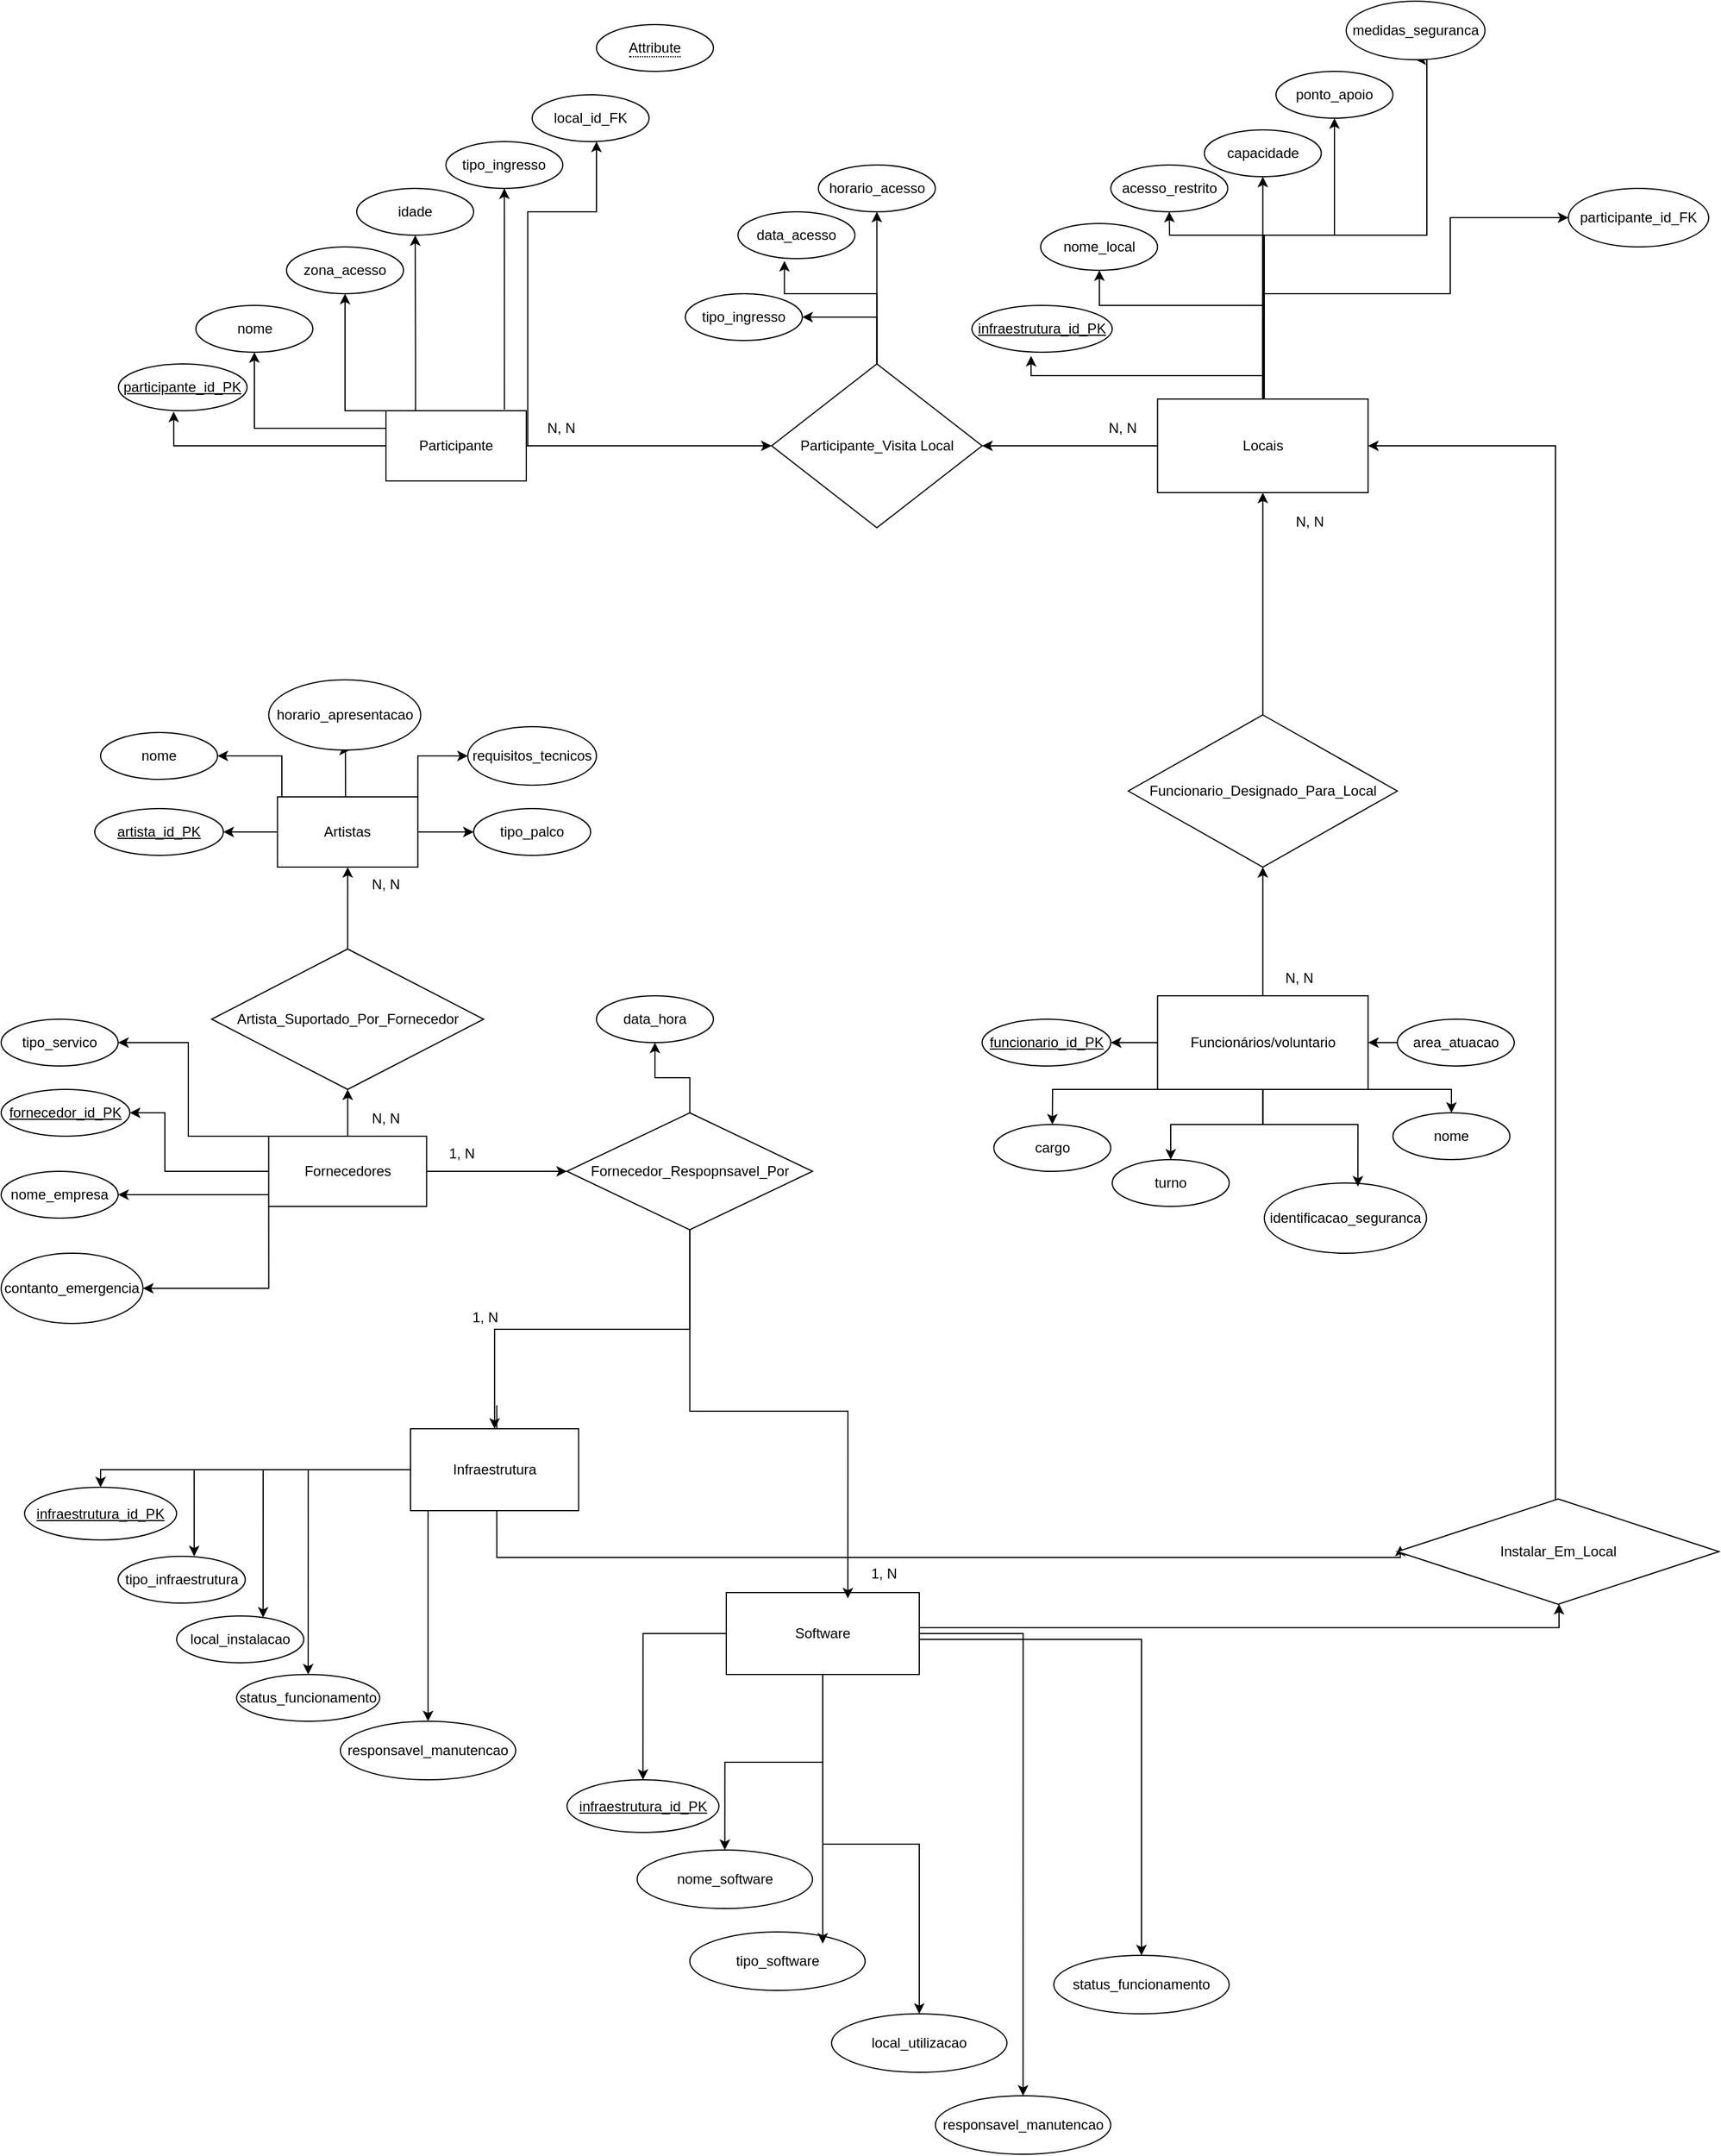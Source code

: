<mxfile version="24.8.4">
  <diagram name="Página-1" id="hL2a2Nl7HlBN7vKdsbAJ">
    <mxGraphModel dx="2138" dy="2389" grid="1" gridSize="10" guides="1" tooltips="1" connect="1" arrows="1" fold="1" page="1" pageScale="1" pageWidth="827" pageHeight="1169" math="0" shadow="0">
      <root>
        <mxCell id="0" />
        <mxCell id="1" parent="0" />
        <mxCell id="MAmqwICPZgWBD1YirxLC-1" style="edgeStyle=orthogonalEdgeStyle;rounded=0;orthogonalLoop=1;jettySize=auto;html=1;" parent="1" source="MAmqwICPZgWBD1YirxLC-2" target="MAmqwICPZgWBD1YirxLC-13" edge="1">
          <mxGeometry relative="1" as="geometry" />
        </mxCell>
        <mxCell id="AtauicXUbGzkKiZJgYS7-9" style="edgeStyle=orthogonalEdgeStyle;rounded=0;orthogonalLoop=1;jettySize=auto;html=1;exitX=0;exitY=0.25;exitDx=0;exitDy=0;entryX=0.5;entryY=1;entryDx=0;entryDy=0;" parent="1" source="MAmqwICPZgWBD1YirxLC-2" target="AtauicXUbGzkKiZJgYS7-2" edge="1">
          <mxGeometry relative="1" as="geometry" />
        </mxCell>
        <mxCell id="AtauicXUbGzkKiZJgYS7-10" style="edgeStyle=orthogonalEdgeStyle;rounded=0;orthogonalLoop=1;jettySize=auto;html=1;exitX=0;exitY=0;exitDx=0;exitDy=0;entryX=0.5;entryY=1;entryDx=0;entryDy=0;" parent="1" source="MAmqwICPZgWBD1YirxLC-2" target="AtauicXUbGzkKiZJgYS7-6" edge="1">
          <mxGeometry relative="1" as="geometry">
            <Array as="points">
              <mxPoint x="254.25" y="190" />
            </Array>
          </mxGeometry>
        </mxCell>
        <mxCell id="AtauicXUbGzkKiZJgYS7-11" style="edgeStyle=orthogonalEdgeStyle;rounded=0;orthogonalLoop=1;jettySize=auto;html=1;entryX=0.5;entryY=1;entryDx=0;entryDy=0;" parent="1" source="MAmqwICPZgWBD1YirxLC-2" target="AtauicXUbGzkKiZJgYS7-8" edge="1">
          <mxGeometry relative="1" as="geometry">
            <Array as="points">
              <mxPoint x="314.25" y="140" />
              <mxPoint x="314.25" y="140" />
            </Array>
          </mxGeometry>
        </mxCell>
        <mxCell id="lgWhGyKQgJtdNcwbpB5y-18" style="edgeStyle=orthogonalEdgeStyle;rounded=0;orthogonalLoop=1;jettySize=auto;html=1;entryX=0.5;entryY=1;entryDx=0;entryDy=0;" edge="1" parent="1" source="MAmqwICPZgWBD1YirxLC-2">
          <mxGeometry relative="1" as="geometry">
            <mxPoint x="469" y="-40" as="targetPoint" />
            <Array as="points">
              <mxPoint x="410.25" y="220" />
              <mxPoint x="410.25" y="20" />
              <mxPoint x="469.25" y="20" />
            </Array>
          </mxGeometry>
        </mxCell>
        <mxCell id="MAmqwICPZgWBD1YirxLC-2" value="Participante" style="rounded=0;whiteSpace=wrap;html=1;" parent="1" vertex="1">
          <mxGeometry x="289" y="190" width="120" height="60" as="geometry" />
        </mxCell>
        <mxCell id="MAmqwICPZgWBD1YirxLC-3" value="" style="edgeStyle=orthogonalEdgeStyle;rounded=0;orthogonalLoop=1;jettySize=auto;html=1;" parent="1" edge="1">
          <mxGeometry relative="1" as="geometry">
            <mxPoint x="383.75" y="1040" as="sourcePoint" />
            <mxPoint x="1156.25" y="1160" as="targetPoint" />
            <Array as="points">
              <mxPoint x="383.75" y="1170" />
              <mxPoint x="1156.75" y="1170" />
            </Array>
          </mxGeometry>
        </mxCell>
        <mxCell id="AtauicXUbGzkKiZJgYS7-69" style="edgeStyle=orthogonalEdgeStyle;rounded=0;orthogonalLoop=1;jettySize=auto;html=1;" parent="1" source="MAmqwICPZgWBD1YirxLC-4" target="AtauicXUbGzkKiZJgYS7-68" edge="1">
          <mxGeometry relative="1" as="geometry">
            <Array as="points">
              <mxPoint x="250" y="1095" />
              <mxPoint x="250" y="1095" />
            </Array>
          </mxGeometry>
        </mxCell>
        <mxCell id="AtauicXUbGzkKiZJgYS7-80" style="edgeStyle=orthogonalEdgeStyle;rounded=0;orthogonalLoop=1;jettySize=auto;html=1;entryX=0.5;entryY=0;entryDx=0;entryDy=0;" parent="1" source="MAmqwICPZgWBD1YirxLC-4" target="AtauicXUbGzkKiZJgYS7-76" edge="1">
          <mxGeometry relative="1" as="geometry">
            <Array as="points">
              <mxPoint x="320" y="1100" />
              <mxPoint x="320" y="1100" />
            </Array>
          </mxGeometry>
        </mxCell>
        <mxCell id="AtauicXUbGzkKiZJgYS7-81" style="edgeStyle=orthogonalEdgeStyle;rounded=0;orthogonalLoop=1;jettySize=auto;html=1;" parent="1" source="MAmqwICPZgWBD1YirxLC-4" target="AtauicXUbGzkKiZJgYS7-77" edge="1">
          <mxGeometry relative="1" as="geometry" />
        </mxCell>
        <mxCell id="MAmqwICPZgWBD1YirxLC-4" value="Infraestrutura" style="rounded=0;whiteSpace=wrap;html=1;" parent="1" vertex="1">
          <mxGeometry x="310" y="1060" width="143.75" height="70" as="geometry" />
        </mxCell>
        <mxCell id="MAmqwICPZgWBD1YirxLC-5" style="edgeStyle=orthogonalEdgeStyle;rounded=0;orthogonalLoop=1;jettySize=auto;html=1;" parent="1" source="MAmqwICPZgWBD1YirxLC-6" target="MAmqwICPZgWBD1YirxLC-13" edge="1">
          <mxGeometry relative="1" as="geometry" />
        </mxCell>
        <mxCell id="AtauicXUbGzkKiZJgYS7-56" style="edgeStyle=orthogonalEdgeStyle;rounded=0;orthogonalLoop=1;jettySize=auto;html=1;entryX=0.5;entryY=1;entryDx=0;entryDy=0;" parent="1" source="MAmqwICPZgWBD1YirxLC-6" target="AtauicXUbGzkKiZJgYS7-60" edge="1">
          <mxGeometry relative="1" as="geometry">
            <mxPoint x="918.75" y="90" as="targetPoint" />
            <Array as="points">
              <mxPoint x="1040" y="100" />
              <mxPoint x="899" y="100" />
              <mxPoint x="899" y="70" />
            </Array>
          </mxGeometry>
        </mxCell>
        <mxCell id="AtauicXUbGzkKiZJgYS7-63" style="edgeStyle=orthogonalEdgeStyle;rounded=0;orthogonalLoop=1;jettySize=auto;html=1;entryX=0.5;entryY=1;entryDx=0;entryDy=0;" parent="1" source="MAmqwICPZgWBD1YirxLC-6" target="AtauicXUbGzkKiZJgYS7-61" edge="1">
          <mxGeometry relative="1" as="geometry" />
        </mxCell>
        <mxCell id="AtauicXUbGzkKiZJgYS7-66" style="edgeStyle=orthogonalEdgeStyle;rounded=0;orthogonalLoop=1;jettySize=auto;html=1;entryX=0.5;entryY=1;entryDx=0;entryDy=0;" parent="1" source="MAmqwICPZgWBD1YirxLC-6" target="AtauicXUbGzkKiZJgYS7-64" edge="1">
          <mxGeometry relative="1" as="geometry">
            <Array as="points">
              <mxPoint x="1039" y="40" />
              <mxPoint x="1100" y="40" />
            </Array>
          </mxGeometry>
        </mxCell>
        <mxCell id="AtauicXUbGzkKiZJgYS7-67" style="edgeStyle=orthogonalEdgeStyle;rounded=0;orthogonalLoop=1;jettySize=auto;html=1;entryX=0.5;entryY=1;entryDx=0;entryDy=0;" parent="1" source="MAmqwICPZgWBD1YirxLC-6" target="AtauicXUbGzkKiZJgYS7-65" edge="1">
          <mxGeometry relative="1" as="geometry">
            <Array as="points">
              <mxPoint x="1039" y="40" />
              <mxPoint x="1179" y="40" />
            </Array>
          </mxGeometry>
        </mxCell>
        <mxCell id="lgWhGyKQgJtdNcwbpB5y-16" style="edgeStyle=orthogonalEdgeStyle;rounded=0;orthogonalLoop=1;jettySize=auto;html=1;entryX=0;entryY=0.5;entryDx=0;entryDy=0;" edge="1" parent="1" source="MAmqwICPZgWBD1YirxLC-6" target="lgWhGyKQgJtdNcwbpB5y-13">
          <mxGeometry relative="1" as="geometry">
            <Array as="points">
              <mxPoint x="1039" y="90" />
              <mxPoint x="1199" y="90" />
              <mxPoint x="1199" y="25" />
            </Array>
          </mxGeometry>
        </mxCell>
        <mxCell id="MAmqwICPZgWBD1YirxLC-6" value="Locais" style="rounded=0;whiteSpace=wrap;html=1;" parent="1" vertex="1">
          <mxGeometry x="948.75" y="180" width="180" height="80" as="geometry" />
        </mxCell>
        <mxCell id="MAmqwICPZgWBD1YirxLC-7" value="" style="edgeStyle=orthogonalEdgeStyle;rounded=0;orthogonalLoop=1;jettySize=auto;html=1;" parent="1" source="MAmqwICPZgWBD1YirxLC-9" target="MAmqwICPZgWBD1YirxLC-21" edge="1">
          <mxGeometry relative="1" as="geometry" />
        </mxCell>
        <mxCell id="MAmqwICPZgWBD1YirxLC-8" value="" style="edgeStyle=orthogonalEdgeStyle;rounded=0;orthogonalLoop=1;jettySize=auto;html=1;" parent="1" source="MAmqwICPZgWBD1YirxLC-9" target="MAmqwICPZgWBD1YirxLC-29" edge="1">
          <mxGeometry relative="1" as="geometry" />
        </mxCell>
        <mxCell id="AtauicXUbGzkKiZJgYS7-46" style="edgeStyle=orthogonalEdgeStyle;rounded=0;orthogonalLoop=1;jettySize=auto;html=1;" parent="1" source="MAmqwICPZgWBD1YirxLC-9" target="AtauicXUbGzkKiZJgYS7-45" edge="1">
          <mxGeometry relative="1" as="geometry">
            <Array as="points">
              <mxPoint x="100" y="840" />
              <mxPoint x="100" y="790" />
            </Array>
          </mxGeometry>
        </mxCell>
        <mxCell id="AtauicXUbGzkKiZJgYS7-50" style="edgeStyle=orthogonalEdgeStyle;rounded=0;orthogonalLoop=1;jettySize=auto;html=1;exitX=0;exitY=1;exitDx=0;exitDy=0;" parent="1" source="MAmqwICPZgWBD1YirxLC-9" target="AtauicXUbGzkKiZJgYS7-48" edge="1">
          <mxGeometry relative="1" as="geometry">
            <Array as="points">
              <mxPoint x="189" y="940" />
            </Array>
          </mxGeometry>
        </mxCell>
        <mxCell id="AtauicXUbGzkKiZJgYS7-51" style="edgeStyle=orthogonalEdgeStyle;rounded=0;orthogonalLoop=1;jettySize=auto;html=1;entryX=1;entryY=0.5;entryDx=0;entryDy=0;" parent="1" source="MAmqwICPZgWBD1YirxLC-9" target="AtauicXUbGzkKiZJgYS7-47" edge="1">
          <mxGeometry relative="1" as="geometry">
            <Array as="points">
              <mxPoint x="190" y="860" />
              <mxPoint x="190" y="860" />
            </Array>
          </mxGeometry>
        </mxCell>
        <mxCell id="AtauicXUbGzkKiZJgYS7-52" style="edgeStyle=orthogonalEdgeStyle;rounded=0;orthogonalLoop=1;jettySize=auto;html=1;exitX=0;exitY=0;exitDx=0;exitDy=0;entryX=1;entryY=0.5;entryDx=0;entryDy=0;" parent="1" source="MAmqwICPZgWBD1YirxLC-9" target="AtauicXUbGzkKiZJgYS7-49" edge="1">
          <mxGeometry relative="1" as="geometry">
            <Array as="points">
              <mxPoint x="120" y="810" />
              <mxPoint x="120" y="730" />
            </Array>
          </mxGeometry>
        </mxCell>
        <mxCell id="MAmqwICPZgWBD1YirxLC-9" value="Fornecedores" style="rounded=0;whiteSpace=wrap;html=1;" parent="1" vertex="1">
          <mxGeometry x="188.75" y="810" width="135" height="60" as="geometry" />
        </mxCell>
        <mxCell id="MAmqwICPZgWBD1YirxLC-10" value="" style="edgeStyle=orthogonalEdgeStyle;rounded=0;orthogonalLoop=1;jettySize=auto;html=1;" parent="1" source="MAmqwICPZgWBD1YirxLC-11" target="MAmqwICPZgWBD1YirxLC-17" edge="1">
          <mxGeometry relative="1" as="geometry" />
        </mxCell>
        <mxCell id="AtauicXUbGzkKiZJgYS7-26" style="edgeStyle=orthogonalEdgeStyle;rounded=0;orthogonalLoop=1;jettySize=auto;html=1;entryX=1;entryY=0.5;entryDx=0;entryDy=0;" parent="1" source="MAmqwICPZgWBD1YirxLC-11" target="AtauicXUbGzkKiZJgYS7-25" edge="1">
          <mxGeometry relative="1" as="geometry" />
        </mxCell>
        <mxCell id="AtauicXUbGzkKiZJgYS7-35" style="edgeStyle=orthogonalEdgeStyle;rounded=0;orthogonalLoop=1;jettySize=auto;html=1;exitX=1;exitY=1;exitDx=0;exitDy=0;entryX=0.5;entryY=0;entryDx=0;entryDy=0;" parent="1" source="MAmqwICPZgWBD1YirxLC-11" target="AtauicXUbGzkKiZJgYS7-29" edge="1">
          <mxGeometry relative="1" as="geometry">
            <Array as="points">
              <mxPoint x="1200" y="770" />
            </Array>
          </mxGeometry>
        </mxCell>
        <mxCell id="AtauicXUbGzkKiZJgYS7-36" style="edgeStyle=orthogonalEdgeStyle;rounded=0;orthogonalLoop=1;jettySize=auto;html=1;entryX=0.5;entryY=0;entryDx=0;entryDy=0;" parent="1" source="MAmqwICPZgWBD1YirxLC-11" target="AtauicXUbGzkKiZJgYS7-31" edge="1">
          <mxGeometry relative="1" as="geometry" />
        </mxCell>
        <mxCell id="AtauicXUbGzkKiZJgYS7-38" style="edgeStyle=orthogonalEdgeStyle;rounded=0;orthogonalLoop=1;jettySize=auto;html=1;exitX=0;exitY=1;exitDx=0;exitDy=0;" parent="1" source="MAmqwICPZgWBD1YirxLC-11" target="AtauicXUbGzkKiZJgYS7-27" edge="1">
          <mxGeometry relative="1" as="geometry">
            <Array as="points">
              <mxPoint x="859" y="770" />
            </Array>
          </mxGeometry>
        </mxCell>
        <mxCell id="MAmqwICPZgWBD1YirxLC-11" value="Funcionários/voluntario" style="rounded=0;whiteSpace=wrap;html=1;" parent="1" vertex="1">
          <mxGeometry x="948.75" y="690" width="180" height="80" as="geometry" />
        </mxCell>
        <mxCell id="AtauicXUbGzkKiZJgYS7-14" style="edgeStyle=orthogonalEdgeStyle;rounded=0;orthogonalLoop=1;jettySize=auto;html=1;" parent="1" source="MAmqwICPZgWBD1YirxLC-12" target="AtauicXUbGzkKiZJgYS7-13" edge="1">
          <mxGeometry relative="1" as="geometry" />
        </mxCell>
        <mxCell id="AtauicXUbGzkKiZJgYS7-20" style="edgeStyle=orthogonalEdgeStyle;rounded=0;orthogonalLoop=1;jettySize=auto;html=1;" parent="1" source="MAmqwICPZgWBD1YirxLC-12" target="AtauicXUbGzkKiZJgYS7-18" edge="1">
          <mxGeometry relative="1" as="geometry" />
        </mxCell>
        <mxCell id="AtauicXUbGzkKiZJgYS7-22" style="edgeStyle=orthogonalEdgeStyle;rounded=0;orthogonalLoop=1;jettySize=auto;html=1;entryX=1;entryY=0.5;entryDx=0;entryDy=0;" parent="1" source="MAmqwICPZgWBD1YirxLC-12" target="AtauicXUbGzkKiZJgYS7-15" edge="1">
          <mxGeometry relative="1" as="geometry">
            <Array as="points">
              <mxPoint x="200" y="485" />
            </Array>
          </mxGeometry>
        </mxCell>
        <mxCell id="AtauicXUbGzkKiZJgYS7-24" style="edgeStyle=orthogonalEdgeStyle;rounded=0;orthogonalLoop=1;jettySize=auto;html=1;exitX=1;exitY=0;exitDx=0;exitDy=0;entryX=0;entryY=0.5;entryDx=0;entryDy=0;" parent="1" source="MAmqwICPZgWBD1YirxLC-12" target="AtauicXUbGzkKiZJgYS7-17" edge="1">
          <mxGeometry relative="1" as="geometry" />
        </mxCell>
        <mxCell id="AtauicXUbGzkKiZJgYS7-39" style="edgeStyle=orthogonalEdgeStyle;rounded=0;orthogonalLoop=1;jettySize=auto;html=1;" parent="1" edge="1">
          <mxGeometry relative="1" as="geometry">
            <mxPoint x="254.42" y="520.14" as="sourcePoint" />
            <mxPoint x="258.124" y="480.001" as="targetPoint" />
            <Array as="points">
              <mxPoint x="254.37" y="500" />
              <mxPoint x="254.37" y="500" />
              <mxPoint x="254.37" y="480" />
            </Array>
          </mxGeometry>
        </mxCell>
        <mxCell id="MAmqwICPZgWBD1YirxLC-12" value="Artistas" style="rounded=0;whiteSpace=wrap;html=1;" parent="1" vertex="1">
          <mxGeometry x="196.25" y="520" width="120" height="60" as="geometry" />
        </mxCell>
        <mxCell id="lgWhGyKQgJtdNcwbpB5y-25" style="edgeStyle=orthogonalEdgeStyle;rounded=0;orthogonalLoop=1;jettySize=auto;html=1;entryX=0.5;entryY=1;entryDx=0;entryDy=0;" edge="1" parent="1" source="MAmqwICPZgWBD1YirxLC-13" target="lgWhGyKQgJtdNcwbpB5y-22">
          <mxGeometry relative="1" as="geometry" />
        </mxCell>
        <mxCell id="lgWhGyKQgJtdNcwbpB5y-26" style="edgeStyle=orthogonalEdgeStyle;rounded=0;orthogonalLoop=1;jettySize=auto;html=1;entryX=1;entryY=0.5;entryDx=0;entryDy=0;" edge="1" parent="1" source="MAmqwICPZgWBD1YirxLC-13" target="lgWhGyKQgJtdNcwbpB5y-19">
          <mxGeometry relative="1" as="geometry" />
        </mxCell>
        <mxCell id="MAmqwICPZgWBD1YirxLC-13" value="Participante_Visita Local" style="rhombus;whiteSpace=wrap;html=1;" parent="1" vertex="1">
          <mxGeometry x="618.75" y="150" width="180" height="140" as="geometry" />
        </mxCell>
        <mxCell id="MAmqwICPZgWBD1YirxLC-14" value="N, N" style="text;html=1;align=center;verticalAlign=middle;whiteSpace=wrap;rounded=0;" parent="1" vertex="1">
          <mxGeometry x="888.75" y="190" width="60" height="30" as="geometry" />
        </mxCell>
        <mxCell id="MAmqwICPZgWBD1YirxLC-15" value="N, N" style="text;html=1;align=center;verticalAlign=middle;whiteSpace=wrap;rounded=0;" parent="1" vertex="1">
          <mxGeometry x="409" y="190" width="60" height="30" as="geometry" />
        </mxCell>
        <mxCell id="MAmqwICPZgWBD1YirxLC-16" style="edgeStyle=orthogonalEdgeStyle;rounded=0;orthogonalLoop=1;jettySize=auto;html=1;" parent="1" source="MAmqwICPZgWBD1YirxLC-17" target="MAmqwICPZgWBD1YirxLC-6" edge="1">
          <mxGeometry relative="1" as="geometry" />
        </mxCell>
        <mxCell id="MAmqwICPZgWBD1YirxLC-17" value="Funcionario_Designado_Para_Local" style="rhombus;whiteSpace=wrap;html=1;rounded=0;" parent="1" vertex="1">
          <mxGeometry x="923.75" y="450" width="230" height="130" as="geometry" />
        </mxCell>
        <mxCell id="MAmqwICPZgWBD1YirxLC-18" value="N, N" style="text;html=1;align=center;verticalAlign=middle;whiteSpace=wrap;rounded=0;" parent="1" vertex="1">
          <mxGeometry x="1048.75" y="270" width="60" height="30" as="geometry" />
        </mxCell>
        <mxCell id="MAmqwICPZgWBD1YirxLC-19" value="N, N" style="text;html=1;align=center;verticalAlign=middle;whiteSpace=wrap;rounded=0;" parent="1" vertex="1">
          <mxGeometry x="1040" y="660" width="60" height="30" as="geometry" />
        </mxCell>
        <mxCell id="MAmqwICPZgWBD1YirxLC-20" style="edgeStyle=orthogonalEdgeStyle;rounded=0;orthogonalLoop=1;jettySize=auto;html=1;" parent="1" source="MAmqwICPZgWBD1YirxLC-21" target="MAmqwICPZgWBD1YirxLC-4" edge="1">
          <mxGeometry relative="1" as="geometry" />
        </mxCell>
        <mxCell id="AtauicXUbGzkKiZJgYS7-74" style="edgeStyle=orthogonalEdgeStyle;rounded=0;orthogonalLoop=1;jettySize=auto;html=1;entryX=0.5;entryY=1;entryDx=0;entryDy=0;" parent="1" source="MAmqwICPZgWBD1YirxLC-21" target="AtauicXUbGzkKiZJgYS7-73" edge="1">
          <mxGeometry relative="1" as="geometry" />
        </mxCell>
        <mxCell id="MAmqwICPZgWBD1YirxLC-21" value="Fornecedor_Respopnsavel_Por" style="rhombus;whiteSpace=wrap;html=1;rounded=0;" parent="1" vertex="1">
          <mxGeometry x="443.75" y="790" width="210" height="100" as="geometry" />
        </mxCell>
        <mxCell id="MAmqwICPZgWBD1YirxLC-22" style="edgeStyle=orthogonalEdgeStyle;rounded=0;orthogonalLoop=1;jettySize=auto;html=1;" parent="1" source="MAmqwICPZgWBD1YirxLC-23" target="MAmqwICPZgWBD1YirxLC-33" edge="1">
          <mxGeometry relative="1" as="geometry">
            <Array as="points">
              <mxPoint x="1292" y="1230" />
            </Array>
          </mxGeometry>
        </mxCell>
        <mxCell id="lgWhGyKQgJtdNcwbpB5y-2" style="edgeStyle=orthogonalEdgeStyle;rounded=0;orthogonalLoop=1;jettySize=auto;html=1;entryX=0.5;entryY=0;entryDx=0;entryDy=0;" edge="1" parent="1" source="MAmqwICPZgWBD1YirxLC-23" target="lgWhGyKQgJtdNcwbpB5y-1">
          <mxGeometry relative="1" as="geometry" />
        </mxCell>
        <mxCell id="lgWhGyKQgJtdNcwbpB5y-4" style="edgeStyle=orthogonalEdgeStyle;rounded=0;orthogonalLoop=1;jettySize=auto;html=1;" edge="1" parent="1" source="MAmqwICPZgWBD1YirxLC-23" target="lgWhGyKQgJtdNcwbpB5y-3">
          <mxGeometry relative="1" as="geometry" />
        </mxCell>
        <mxCell id="lgWhGyKQgJtdNcwbpB5y-10" style="edgeStyle=orthogonalEdgeStyle;rounded=0;orthogonalLoop=1;jettySize=auto;html=1;entryX=0.5;entryY=0;entryDx=0;entryDy=0;" edge="1" parent="1" source="MAmqwICPZgWBD1YirxLC-23" target="lgWhGyKQgJtdNcwbpB5y-6">
          <mxGeometry relative="1" as="geometry" />
        </mxCell>
        <mxCell id="lgWhGyKQgJtdNcwbpB5y-11" style="edgeStyle=orthogonalEdgeStyle;rounded=0;orthogonalLoop=1;jettySize=auto;html=1;entryX=0.5;entryY=0;entryDx=0;entryDy=0;" edge="1" parent="1" source="MAmqwICPZgWBD1YirxLC-23" target="lgWhGyKQgJtdNcwbpB5y-7">
          <mxGeometry relative="1" as="geometry" />
        </mxCell>
        <mxCell id="MAmqwICPZgWBD1YirxLC-23" value="Software" style="rounded=0;whiteSpace=wrap;html=1;" parent="1" vertex="1">
          <mxGeometry x="580" y="1200" width="165" height="70" as="geometry" />
        </mxCell>
        <mxCell id="MAmqwICPZgWBD1YirxLC-24" style="edgeStyle=orthogonalEdgeStyle;rounded=0;orthogonalLoop=1;jettySize=auto;html=1;entryX=0.63;entryY=0.071;entryDx=0;entryDy=0;entryPerimeter=0;" parent="1" source="MAmqwICPZgWBD1YirxLC-21" target="MAmqwICPZgWBD1YirxLC-23" edge="1">
          <mxGeometry relative="1" as="geometry" />
        </mxCell>
        <mxCell id="MAmqwICPZgWBD1YirxLC-25" value="1, N" style="text;html=1;align=center;verticalAlign=middle;whiteSpace=wrap;rounded=0;" parent="1" vertex="1">
          <mxGeometry x="343.75" y="950" width="60" height="30" as="geometry" />
        </mxCell>
        <mxCell id="MAmqwICPZgWBD1YirxLC-26" value="1, N" style="text;html=1;align=center;verticalAlign=middle;whiteSpace=wrap;rounded=0;" parent="1" vertex="1">
          <mxGeometry x="323.75" y="810" width="60" height="30" as="geometry" />
        </mxCell>
        <mxCell id="MAmqwICPZgWBD1YirxLC-27" value="1, N" style="text;html=1;align=center;verticalAlign=middle;whiteSpace=wrap;rounded=0;" parent="1" vertex="1">
          <mxGeometry x="685" y="1169" width="60" height="30" as="geometry" />
        </mxCell>
        <mxCell id="MAmqwICPZgWBD1YirxLC-28" style="edgeStyle=orthogonalEdgeStyle;rounded=0;orthogonalLoop=1;jettySize=auto;html=1;" parent="1" source="MAmqwICPZgWBD1YirxLC-29" target="MAmqwICPZgWBD1YirxLC-12" edge="1">
          <mxGeometry relative="1" as="geometry">
            <mxPoint x="256.25" y="590.0" as="targetPoint" />
          </mxGeometry>
        </mxCell>
        <mxCell id="MAmqwICPZgWBD1YirxLC-29" value="Artista_Suportado_Por_Fornecedor" style="rhombus;whiteSpace=wrap;html=1;rounded=0;" parent="1" vertex="1">
          <mxGeometry x="140" y="650" width="232.5" height="120" as="geometry" />
        </mxCell>
        <mxCell id="MAmqwICPZgWBD1YirxLC-30" value="N, N" style="text;html=1;align=center;verticalAlign=middle;whiteSpace=wrap;rounded=0;" parent="1" vertex="1">
          <mxGeometry x="258.75" y="580" width="60" height="30" as="geometry" />
        </mxCell>
        <mxCell id="MAmqwICPZgWBD1YirxLC-31" value="N, N" style="text;html=1;align=center;verticalAlign=middle;whiteSpace=wrap;rounded=0;" parent="1" vertex="1">
          <mxGeometry x="258.75" y="780" width="60" height="30" as="geometry" />
        </mxCell>
        <mxCell id="MAmqwICPZgWBD1YirxLC-32" style="edgeStyle=orthogonalEdgeStyle;rounded=0;orthogonalLoop=1;jettySize=auto;html=1;entryX=1;entryY=0.5;entryDx=0;entryDy=0;" parent="1" source="MAmqwICPZgWBD1YirxLC-33" target="MAmqwICPZgWBD1YirxLC-6" edge="1">
          <mxGeometry relative="1" as="geometry">
            <Array as="points">
              <mxPoint x="1289" y="220" />
            </Array>
          </mxGeometry>
        </mxCell>
        <mxCell id="MAmqwICPZgWBD1YirxLC-33" value="Instalar_Em_Local" style="rhombus;whiteSpace=wrap;html=1;rounded=0;" parent="1" vertex="1">
          <mxGeometry x="1153.75" y="1120" width="275" height="90" as="geometry" />
        </mxCell>
        <mxCell id="AtauicXUbGzkKiZJgYS7-2" value="nome" style="ellipse;whiteSpace=wrap;html=1;align=center;" parent="1" vertex="1">
          <mxGeometry x="126.5" y="100" width="100" height="40" as="geometry" />
        </mxCell>
        <mxCell id="AtauicXUbGzkKiZJgYS7-3" value="participante_id_PK" style="ellipse;whiteSpace=wrap;html=1;align=center;fontStyle=4;" parent="1" vertex="1">
          <mxGeometry x="60.25" y="150" width="110" height="40" as="geometry" />
        </mxCell>
        <mxCell id="AtauicXUbGzkKiZJgYS7-5" style="edgeStyle=orthogonalEdgeStyle;rounded=0;orthogonalLoop=1;jettySize=auto;html=1;entryX=0.43;entryY=1.02;entryDx=0;entryDy=0;entryPerimeter=0;" parent="1" source="MAmqwICPZgWBD1YirxLC-2" target="AtauicXUbGzkKiZJgYS7-3" edge="1">
          <mxGeometry relative="1" as="geometry" />
        </mxCell>
        <mxCell id="AtauicXUbGzkKiZJgYS7-6" value="zona_acesso" style="ellipse;whiteSpace=wrap;html=1;align=center;" parent="1" vertex="1">
          <mxGeometry x="204" y="50" width="100" height="40" as="geometry" />
        </mxCell>
        <mxCell id="AtauicXUbGzkKiZJgYS7-7" value="tipo_ingresso" style="ellipse;whiteSpace=wrap;html=1;align=center;" parent="1" vertex="1">
          <mxGeometry x="340.25" y="-40" width="100" height="40" as="geometry" />
        </mxCell>
        <mxCell id="AtauicXUbGzkKiZJgYS7-8" value="idade" style="ellipse;whiteSpace=wrap;html=1;align=center;" parent="1" vertex="1">
          <mxGeometry x="264" width="100" height="40" as="geometry" />
        </mxCell>
        <mxCell id="AtauicXUbGzkKiZJgYS7-12" style="edgeStyle=orthogonalEdgeStyle;rounded=0;orthogonalLoop=1;jettySize=auto;html=1;" parent="1" source="AtauicXUbGzkKiZJgYS7-7" edge="1">
          <mxGeometry relative="1" as="geometry">
            <mxPoint x="390.25" as="targetPoint" />
            <Array as="points">
              <mxPoint x="390.25" y="189" />
            </Array>
          </mxGeometry>
        </mxCell>
        <mxCell id="AtauicXUbGzkKiZJgYS7-13" value="artista_id_PK" style="ellipse;whiteSpace=wrap;html=1;align=center;fontStyle=4;" parent="1" vertex="1">
          <mxGeometry x="40" y="530" width="110" height="40" as="geometry" />
        </mxCell>
        <mxCell id="AtauicXUbGzkKiZJgYS7-15" value="nome" style="ellipse;whiteSpace=wrap;html=1;align=center;" parent="1" vertex="1">
          <mxGeometry x="45" y="465" width="100" height="40" as="geometry" />
        </mxCell>
        <mxCell id="AtauicXUbGzkKiZJgYS7-16" value="horario_apresentacao" style="ellipse;whiteSpace=wrap;html=1;align=center;" parent="1" vertex="1">
          <mxGeometry x="188.75" y="420" width="130" height="60" as="geometry" />
        </mxCell>
        <mxCell id="AtauicXUbGzkKiZJgYS7-17" value="requisitos_tecnicos" style="ellipse;whiteSpace=wrap;html=1;align=center;" parent="1" vertex="1">
          <mxGeometry x="359" y="460" width="110" height="50" as="geometry" />
        </mxCell>
        <mxCell id="AtauicXUbGzkKiZJgYS7-18" value="tipo_palco" style="ellipse;whiteSpace=wrap;html=1;align=center;" parent="1" vertex="1">
          <mxGeometry x="364" y="530" width="100" height="40" as="geometry" />
        </mxCell>
        <mxCell id="AtauicXUbGzkKiZJgYS7-25" value="funcionario_id_PK" style="ellipse;whiteSpace=wrap;html=1;align=center;fontStyle=4;" parent="1" vertex="1">
          <mxGeometry x="798.75" y="710" width="110" height="40" as="geometry" />
        </mxCell>
        <mxCell id="AtauicXUbGzkKiZJgYS7-27" value="cargo" style="ellipse;whiteSpace=wrap;html=1;align=center;" parent="1" vertex="1">
          <mxGeometry x="808.75" y="800" width="100" height="40" as="geometry" />
        </mxCell>
        <mxCell id="AtauicXUbGzkKiZJgYS7-29" value="nome" style="ellipse;whiteSpace=wrap;html=1;align=center;" parent="1" vertex="1">
          <mxGeometry x="1150" y="790" width="100" height="40" as="geometry" />
        </mxCell>
        <mxCell id="AtauicXUbGzkKiZJgYS7-31" value="turno" style="ellipse;whiteSpace=wrap;html=1;align=center;" parent="1" vertex="1">
          <mxGeometry x="910" y="830" width="100" height="40" as="geometry" />
        </mxCell>
        <mxCell id="AtauicXUbGzkKiZJgYS7-34" style="edgeStyle=orthogonalEdgeStyle;rounded=0;orthogonalLoop=1;jettySize=auto;html=1;" parent="1" source="AtauicXUbGzkKiZJgYS7-32" target="MAmqwICPZgWBD1YirxLC-11" edge="1">
          <mxGeometry relative="1" as="geometry" />
        </mxCell>
        <mxCell id="AtauicXUbGzkKiZJgYS7-32" value="area_atuacao" style="ellipse;whiteSpace=wrap;html=1;align=center;" parent="1" vertex="1">
          <mxGeometry x="1153.75" y="710" width="100" height="40" as="geometry" />
        </mxCell>
        <mxCell id="AtauicXUbGzkKiZJgYS7-33" value="identificacao_seguranca" style="ellipse;whiteSpace=wrap;html=1;align=center;" parent="1" vertex="1">
          <mxGeometry x="1040" y="850" width="138.75" height="60" as="geometry" />
        </mxCell>
        <mxCell id="AtauicXUbGzkKiZJgYS7-37" style="edgeStyle=orthogonalEdgeStyle;rounded=0;orthogonalLoop=1;jettySize=auto;html=1;entryX=0.577;entryY=0.05;entryDx=0;entryDy=0;entryPerimeter=0;" parent="1" source="MAmqwICPZgWBD1YirxLC-11" target="AtauicXUbGzkKiZJgYS7-33" edge="1">
          <mxGeometry relative="1" as="geometry">
            <Array as="points">
              <mxPoint x="1039" y="800" />
              <mxPoint x="1120" y="800" />
            </Array>
          </mxGeometry>
        </mxCell>
        <mxCell id="AtauicXUbGzkKiZJgYS7-45" value="fornecedor_id_PK" style="ellipse;whiteSpace=wrap;html=1;align=center;fontStyle=4;" parent="1" vertex="1">
          <mxGeometry x="-40" y="770" width="110" height="40" as="geometry" />
        </mxCell>
        <mxCell id="AtauicXUbGzkKiZJgYS7-47" value="nome_empresa" style="ellipse;whiteSpace=wrap;html=1;align=center;" parent="1" vertex="1">
          <mxGeometry x="-40" y="840" width="100" height="40" as="geometry" />
        </mxCell>
        <mxCell id="AtauicXUbGzkKiZJgYS7-48" value="contanto_emergencia" style="ellipse;whiteSpace=wrap;html=1;align=center;" parent="1" vertex="1">
          <mxGeometry x="-40" y="910" width="121.25" height="60" as="geometry" />
        </mxCell>
        <mxCell id="AtauicXUbGzkKiZJgYS7-49" value="tipo_servico" style="ellipse;whiteSpace=wrap;html=1;align=center;" parent="1" vertex="1">
          <mxGeometry x="-40" y="710" width="100" height="40" as="geometry" />
        </mxCell>
        <mxCell id="AtauicXUbGzkKiZJgYS7-53" value="infraestrutura_id_PK" style="ellipse;whiteSpace=wrap;html=1;align=center;fontStyle=4;" parent="1" vertex="1">
          <mxGeometry x="790" y="100" width="120" height="40" as="geometry" />
        </mxCell>
        <mxCell id="AtauicXUbGzkKiZJgYS7-54" style="edgeStyle=orthogonalEdgeStyle;rounded=0;orthogonalLoop=1;jettySize=auto;html=1;entryX=0.422;entryY=1.08;entryDx=0;entryDy=0;entryPerimeter=0;" parent="1" source="MAmqwICPZgWBD1YirxLC-6" target="AtauicXUbGzkKiZJgYS7-53" edge="1">
          <mxGeometry relative="1" as="geometry">
            <Array as="points">
              <mxPoint x="1039" y="160" />
              <mxPoint x="841" y="160" />
            </Array>
          </mxGeometry>
        </mxCell>
        <mxCell id="AtauicXUbGzkKiZJgYS7-58" style="edgeStyle=orthogonalEdgeStyle;rounded=0;orthogonalLoop=1;jettySize=auto;html=1;" parent="1" source="MAmqwICPZgWBD1YirxLC-6" target="AtauicXUbGzkKiZJgYS7-62" edge="1">
          <mxGeometry relative="1" as="geometry">
            <mxPoint x="977.6" y="43.44" as="targetPoint" />
            <Array as="points">
              <mxPoint x="1039" y="112" />
              <mxPoint x="1040" y="112" />
              <mxPoint x="1040" y="40" />
              <mxPoint x="959" y="40" />
            </Array>
          </mxGeometry>
        </mxCell>
        <mxCell id="AtauicXUbGzkKiZJgYS7-60" value="nome_local" style="ellipse;whiteSpace=wrap;html=1;align=center;" parent="1" vertex="1">
          <mxGeometry x="848.75" y="30" width="100" height="40" as="geometry" />
        </mxCell>
        <mxCell id="AtauicXUbGzkKiZJgYS7-61" value="capacidade" style="ellipse;whiteSpace=wrap;html=1;align=center;" parent="1" vertex="1">
          <mxGeometry x="988.75" y="-50" width="100" height="40" as="geometry" />
        </mxCell>
        <mxCell id="AtauicXUbGzkKiZJgYS7-62" value="acesso_restrito" style="ellipse;whiteSpace=wrap;html=1;align=center;" parent="1" vertex="1">
          <mxGeometry x="908.75" y="-20" width="100" height="40" as="geometry" />
        </mxCell>
        <mxCell id="AtauicXUbGzkKiZJgYS7-64" value="ponto_apoio" style="ellipse;whiteSpace=wrap;html=1;align=center;" parent="1" vertex="1">
          <mxGeometry x="1050" y="-100" width="100" height="40" as="geometry" />
        </mxCell>
        <mxCell id="AtauicXUbGzkKiZJgYS7-65" value="medidas_seguranca" style="ellipse;whiteSpace=wrap;html=1;align=center;" parent="1" vertex="1">
          <mxGeometry x="1110" y="-160" width="118.75" height="50" as="geometry" />
        </mxCell>
        <mxCell id="AtauicXUbGzkKiZJgYS7-68" value="infraestrutura_id_PK" style="ellipse;whiteSpace=wrap;html=1;align=center;fontStyle=4;" parent="1" vertex="1">
          <mxGeometry x="-20" y="1110" width="130" height="45" as="geometry" />
        </mxCell>
        <mxCell id="AtauicXUbGzkKiZJgYS7-71" value="tipo_infraestrutura" style="ellipse;whiteSpace=wrap;html=1;align=center;" parent="1" vertex="1">
          <mxGeometry x="60" y="1169" width="108.75" height="40" as="geometry" />
        </mxCell>
        <mxCell id="AtauicXUbGzkKiZJgYS7-73" value="data_hora" style="ellipse;whiteSpace=wrap;html=1;align=center;" parent="1" vertex="1">
          <mxGeometry x="469" y="690" width="100" height="40" as="geometry" />
        </mxCell>
        <mxCell id="AtauicXUbGzkKiZJgYS7-75" value="local_instalacao" style="ellipse;whiteSpace=wrap;html=1;align=center;" parent="1" vertex="1">
          <mxGeometry x="110" y="1220" width="108.75" height="40" as="geometry" />
        </mxCell>
        <mxCell id="AtauicXUbGzkKiZJgYS7-76" value="responsavel_manutencao" style="ellipse;whiteSpace=wrap;html=1;align=center;" parent="1" vertex="1">
          <mxGeometry x="250" y="1310" width="150" height="50" as="geometry" />
        </mxCell>
        <mxCell id="AtauicXUbGzkKiZJgYS7-77" value="status_funcionamento" style="ellipse;whiteSpace=wrap;html=1;align=center;" parent="1" vertex="1">
          <mxGeometry x="161.25" y="1270" width="122.5" height="40" as="geometry" />
        </mxCell>
        <mxCell id="AtauicXUbGzkKiZJgYS7-78" style="edgeStyle=orthogonalEdgeStyle;rounded=0;orthogonalLoop=1;jettySize=auto;html=1;entryX=0.598;entryY=0;entryDx=0;entryDy=0;entryPerimeter=0;" parent="1" source="MAmqwICPZgWBD1YirxLC-4" target="AtauicXUbGzkKiZJgYS7-71" edge="1">
          <mxGeometry relative="1" as="geometry" />
        </mxCell>
        <mxCell id="AtauicXUbGzkKiZJgYS7-79" style="edgeStyle=orthogonalEdgeStyle;rounded=0;orthogonalLoop=1;jettySize=auto;html=1;entryX=0.68;entryY=0.035;entryDx=0;entryDy=0;entryPerimeter=0;" parent="1" source="MAmqwICPZgWBD1YirxLC-4" target="AtauicXUbGzkKiZJgYS7-75" edge="1">
          <mxGeometry relative="1" as="geometry" />
        </mxCell>
        <mxCell id="lgWhGyKQgJtdNcwbpB5y-1" value="infraestrutura_id_PK" style="ellipse;whiteSpace=wrap;html=1;align=center;fontStyle=4;" vertex="1" parent="1">
          <mxGeometry x="443.75" y="1360" width="130" height="45" as="geometry" />
        </mxCell>
        <mxCell id="lgWhGyKQgJtdNcwbpB5y-3" value="nome_software" style="ellipse;whiteSpace=wrap;html=1;align=center;" vertex="1" parent="1">
          <mxGeometry x="503.75" y="1420" width="150" height="50" as="geometry" />
        </mxCell>
        <mxCell id="lgWhGyKQgJtdNcwbpB5y-5" value="tipo_software" style="ellipse;whiteSpace=wrap;html=1;align=center;" vertex="1" parent="1">
          <mxGeometry x="548.75" y="1490" width="150" height="50" as="geometry" />
        </mxCell>
        <mxCell id="lgWhGyKQgJtdNcwbpB5y-6" value="local_utilizacao" style="ellipse;whiteSpace=wrap;html=1;align=center;" vertex="1" parent="1">
          <mxGeometry x="670" y="1560" width="150" height="50" as="geometry" />
        </mxCell>
        <mxCell id="lgWhGyKQgJtdNcwbpB5y-7" value="responsavel_manutencao" style="ellipse;whiteSpace=wrap;html=1;align=center;" vertex="1" parent="1">
          <mxGeometry x="758.75" y="1630" width="150" height="50" as="geometry" />
        </mxCell>
        <mxCell id="lgWhGyKQgJtdNcwbpB5y-8" value="status_funcionamento" style="ellipse;whiteSpace=wrap;html=1;align=center;" vertex="1" parent="1">
          <mxGeometry x="860" y="1510" width="150" height="50" as="geometry" />
        </mxCell>
        <mxCell id="lgWhGyKQgJtdNcwbpB5y-9" style="edgeStyle=orthogonalEdgeStyle;rounded=0;orthogonalLoop=1;jettySize=auto;html=1;entryX=0.758;entryY=0.2;entryDx=0;entryDy=0;entryPerimeter=0;" edge="1" parent="1" source="MAmqwICPZgWBD1YirxLC-23" target="lgWhGyKQgJtdNcwbpB5y-5">
          <mxGeometry relative="1" as="geometry" />
        </mxCell>
        <mxCell id="lgWhGyKQgJtdNcwbpB5y-12" style="edgeStyle=orthogonalEdgeStyle;rounded=0;orthogonalLoop=1;jettySize=auto;html=1;entryX=0.5;entryY=0;entryDx=0;entryDy=0;" edge="1" parent="1" source="MAmqwICPZgWBD1YirxLC-23" target="lgWhGyKQgJtdNcwbpB5y-8">
          <mxGeometry relative="1" as="geometry">
            <Array as="points">
              <mxPoint x="935" y="1240" />
            </Array>
          </mxGeometry>
        </mxCell>
        <mxCell id="lgWhGyKQgJtdNcwbpB5y-13" value="participante_id_FK" style="ellipse;whiteSpace=wrap;html=1;align=center;" vertex="1" parent="1">
          <mxGeometry x="1300" width="120" height="50" as="geometry" />
        </mxCell>
        <mxCell id="lgWhGyKQgJtdNcwbpB5y-17" value="local_id_FK" style="ellipse;whiteSpace=wrap;html=1;align=center;" vertex="1" parent="1">
          <mxGeometry x="414" y="-80" width="100" height="40" as="geometry" />
        </mxCell>
        <mxCell id="lgWhGyKQgJtdNcwbpB5y-19" value="tipo_ingresso" style="ellipse;whiteSpace=wrap;html=1;align=center;" vertex="1" parent="1">
          <mxGeometry x="545" y="90" width="100" height="40" as="geometry" />
        </mxCell>
        <mxCell id="lgWhGyKQgJtdNcwbpB5y-21" value="data_acesso" style="ellipse;whiteSpace=wrap;html=1;align=center;" vertex="1" parent="1">
          <mxGeometry x="590" y="20" width="100" height="40" as="geometry" />
        </mxCell>
        <mxCell id="lgWhGyKQgJtdNcwbpB5y-22" value="horario_acesso" style="ellipse;whiteSpace=wrap;html=1;align=center;" vertex="1" parent="1">
          <mxGeometry x="658.75" y="-20" width="100" height="40" as="geometry" />
        </mxCell>
        <mxCell id="lgWhGyKQgJtdNcwbpB5y-23" style="edgeStyle=orthogonalEdgeStyle;rounded=0;orthogonalLoop=1;jettySize=auto;html=1;entryX=0.397;entryY=1.05;entryDx=0;entryDy=0;entryPerimeter=0;" edge="1" parent="1" source="MAmqwICPZgWBD1YirxLC-13" target="lgWhGyKQgJtdNcwbpB5y-21">
          <mxGeometry relative="1" as="geometry">
            <Array as="points">
              <mxPoint x="709" y="90" />
              <mxPoint x="630" y="90" />
            </Array>
          </mxGeometry>
        </mxCell>
        <mxCell id="lgWhGyKQgJtdNcwbpB5y-27" value="&lt;span style=&quot;border-bottom: 1px dotted&quot;&gt;Attribute&lt;/span&gt;" style="ellipse;whiteSpace=wrap;html=1;align=center;" vertex="1" parent="1">
          <mxGeometry x="469" y="-140" width="100" height="40" as="geometry" />
        </mxCell>
      </root>
    </mxGraphModel>
  </diagram>
</mxfile>
